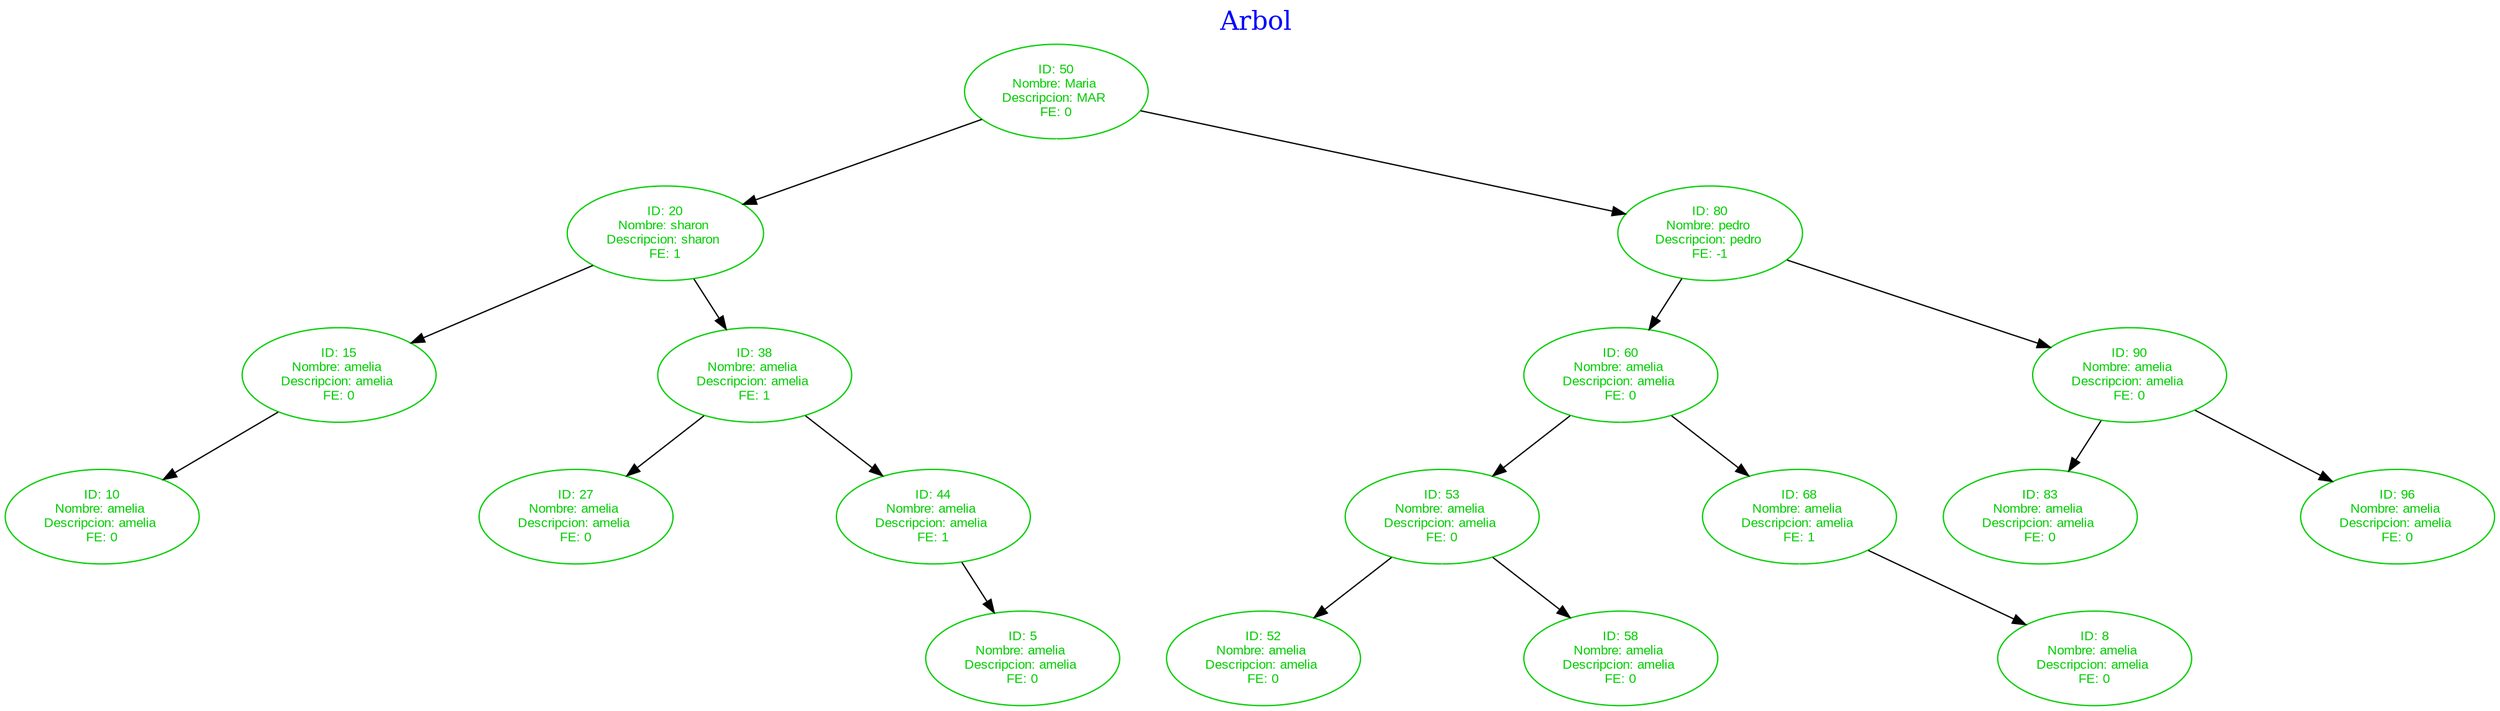 digraph G {
rankdir = Lista;
node [shape = ellipse fontname="Arial" fontsize="10"]
graph [nodesep = 0.5]
label = < <font color='blue'> <font point-size='20'> Arbol </font></font>>;
labelloc = "t";
 N15 -> N10;
 N15 -> M15[color=white]; 
 N15 -> D15[color=white]; 
 N20 -> N15;
 N20 -> M20[color=white]; 
 N20 -> N38;
 N38 -> N27;
 N38 -> M38[color=white]; 
 N38 -> N44;
 N44 -> I44[color=white]; 
 N44 -> M44[color=white]; 
 N44 -> N5;
 N50 -> N20;
 N50 -> M50[color=white]; 
 N50 -> N80;
 N53 -> N52;
 N53 -> M53[color=white]; 
 N53 -> N58;
 N60 -> N53;
 N60 -> M60[color=white]; 
 N60 -> N68;
 N68 -> I68[color=white]; 
 N68 -> M68[color=white]; 
 N68 -> N8;
 N80 -> N60;
 N80 -> M80[color=white]; 
 N80 -> N90;
 N90 -> N83;
 N90 -> M90[color=white]; 
 N90 -> N96;

 N10 [label=" ID: 10 \nNombre: amelia \nDescripcion: amelia \nFE: 0", color=green3, fontcolor=green3]; 
 N15 [label=" ID: 15 \nNombre: amelia \nDescripcion: amelia \nFE: 0", color=green3, fontcolor=green3]; 
 M15 [label=" Invis", color=white, bgcolor=white, fontcolor=white]; 
 D15 [label=" Invis", color=white, bgcolor=white, fontcolor=white]; 
 N20 [label=" ID: 20 \nNombre: sharon \nDescripcion: sharon \nFE: 1", color=green3, fontcolor=green3]; 
 M20 [label=" Invis", color=white, bgcolor=white, fontcolor=white]; 
 N27 [label=" ID: 27 \nNombre: amelia \nDescripcion: amelia \nFE: 0", color=green3, fontcolor=green3]; 
 N38 [label=" ID: 38 \nNombre: amelia \nDescripcion: amelia \nFE: 1", color=green3, fontcolor=green3]; 
 M38 [label=" Invis", color=white, bgcolor=white, fontcolor=white]; 
 N44 [label=" ID: 44 \nNombre: amelia \nDescripcion: amelia \nFE: 1", color=green3, fontcolor=green3]; 
 I44 [label=" Invis", color=white, bgcolor=white, fontcolor=white]; 
 M44 [label=" Invis", color=white, bgcolor=white, fontcolor=white]; 
 N5 [label=" ID: 5 \nNombre: amelia \nDescripcion: amelia \nFE: 0", color=green3, fontcolor=green3]; 
 N50 [label=" ID: 50 \nNombre: Maria \nDescripcion: MAR \nFE: 0", color=green3, fontcolor=green3]; 
 M50 [label=" Invis", color=white, bgcolor=white, fontcolor=white]; 
 N52 [label=" ID: 52 \nNombre: amelia \nDescripcion: amelia \nFE: 0", color=green3, fontcolor=green3]; 
 N53 [label=" ID: 53 \nNombre: amelia \nDescripcion: amelia \nFE: 0", color=green3, fontcolor=green3]; 
 M53 [label=" Invis", color=white, bgcolor=white, fontcolor=white]; 
 N58 [label=" ID: 58 \nNombre: amelia \nDescripcion: amelia \nFE: 0", color=green3, fontcolor=green3]; 
 N60 [label=" ID: 60 \nNombre: amelia \nDescripcion: amelia \nFE: 0", color=green3, fontcolor=green3]; 
 M60 [label=" Invis", color=white, bgcolor=white, fontcolor=white]; 
 N68 [label=" ID: 68 \nNombre: amelia \nDescripcion: amelia \nFE: 1", color=green3, fontcolor=green3]; 
 I68 [label=" Invis", color=white, bgcolor=white, fontcolor=white]; 
 M68 [label=" Invis", color=white, bgcolor=white, fontcolor=white]; 
 N8 [label=" ID: 8 \nNombre: amelia \nDescripcion: amelia \nFE: 0", color=green3, fontcolor=green3]; 
 N80 [label=" ID: 80 \nNombre: pedro \nDescripcion: pedro \nFE: -1", color=green3, fontcolor=green3]; 
 M80 [label=" Invis", color=white, bgcolor=white, fontcolor=white]; 
 N83 [label=" ID: 83 \nNombre: amelia \nDescripcion: amelia \nFE: 0", color=green3, fontcolor=green3]; 
 N90 [label=" ID: 90 \nNombre: amelia \nDescripcion: amelia \nFE: 0", color=green3, fontcolor=green3]; 
 M90 [label=" Invis", color=white, bgcolor=white, fontcolor=white]; 
 N96 [label=" ID: 96 \nNombre: amelia \nDescripcion: amelia \nFE: 0", color=green3, fontcolor=green3]; 

}